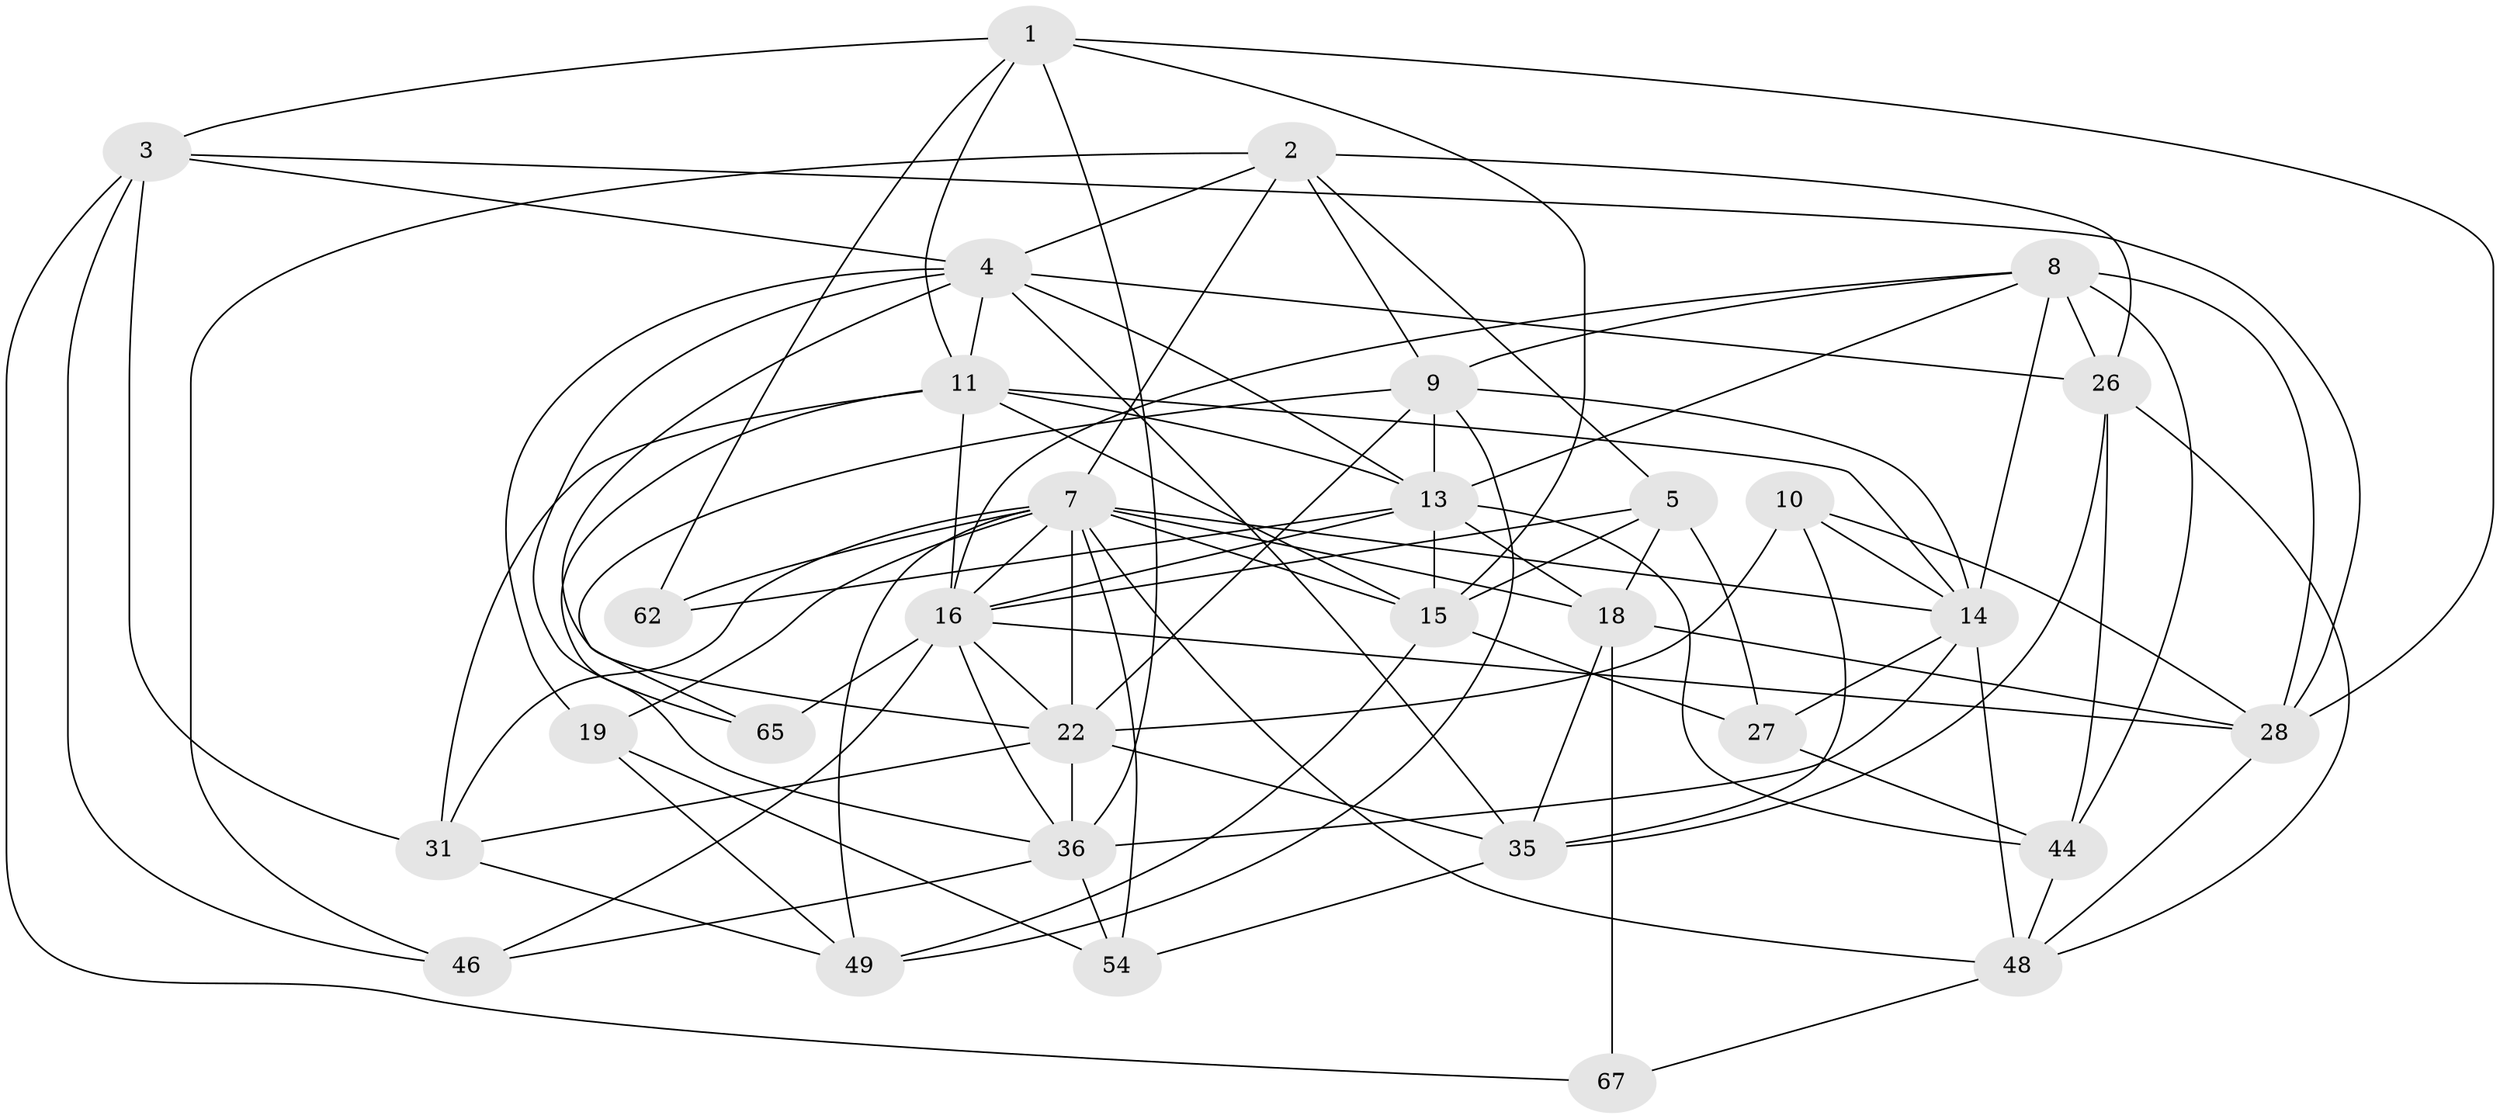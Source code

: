 // original degree distribution, {4: 1.0}
// Generated by graph-tools (version 1.1) at 2025/21/03/04/25 18:21:00]
// undirected, 31 vertices, 95 edges
graph export_dot {
graph [start="1"]
  node [color=gray90,style=filled];
  1 [super="+37"];
  2 [super="+6"];
  3 [super="+29"];
  4 [super="+32+25+60"];
  5 [super="+77+52"];
  7 [super="+47+30+12"];
  8 [super="+79+69"];
  9 [super="+20"];
  10;
  11 [super="+23+17"];
  13 [super="+53+41"];
  14 [super="+74+34"];
  15 [super="+66+39"];
  16 [super="+63+21"];
  18 [super="+24"];
  19;
  22 [super="+43+64"];
  26 [super="+40"];
  27 [super="+70"];
  28 [super="+76+42"];
  31 [super="+38"];
  35 [super="+78"];
  36 [super="+50+59"];
  44 [super="+55"];
  46;
  48 [super="+58"];
  49 [super="+61"];
  54;
  62;
  65;
  67;
  1 -- 11;
  1 -- 15;
  1 -- 28;
  1 -- 3;
  1 -- 36;
  1 -- 62;
  2 -- 9;
  2 -- 4;
  2 -- 5;
  2 -- 46;
  2 -- 7;
  2 -- 26;
  3 -- 67;
  3 -- 28;
  3 -- 46;
  3 -- 31;
  3 -- 4;
  4 -- 26;
  4 -- 22;
  4 -- 35;
  4 -- 19;
  4 -- 13;
  4 -- 65;
  4 -- 11 [weight=2];
  5 -- 18 [weight=2];
  5 -- 27 [weight=2];
  5 -- 16 [weight=2];
  5 -- 15;
  7 -- 49 [weight=2];
  7 -- 22;
  7 -- 15 [weight=2];
  7 -- 19;
  7 -- 54;
  7 -- 62;
  7 -- 14;
  7 -- 31;
  7 -- 16;
  7 -- 48;
  7 -- 18;
  8 -- 9;
  8 -- 16;
  8 -- 28 [weight=2];
  8 -- 13;
  8 -- 44;
  8 -- 26;
  8 -- 14;
  9 -- 49;
  9 -- 65;
  9 -- 22;
  9 -- 13;
  9 -- 14 [weight=2];
  10 -- 35;
  10 -- 28;
  10 -- 22;
  10 -- 14;
  11 -- 31 [weight=2];
  11 -- 14;
  11 -- 16;
  11 -- 36;
  11 -- 13;
  11 -- 15;
  13 -- 62 [weight=2];
  13 -- 15;
  13 -- 44;
  13 -- 16;
  13 -- 18;
  14 -- 27;
  14 -- 48;
  14 -- 36 [weight=2];
  15 -- 27;
  15 -- 49;
  16 -- 46;
  16 -- 65 [weight=2];
  16 -- 22;
  16 -- 28;
  16 -- 36;
  18 -- 67 [weight=2];
  18 -- 28;
  18 -- 35;
  19 -- 49;
  19 -- 54;
  22 -- 36;
  22 -- 35;
  22 -- 31;
  26 -- 48;
  26 -- 44;
  26 -- 35;
  27 -- 44 [weight=2];
  28 -- 48;
  31 -- 49;
  35 -- 54;
  36 -- 46;
  36 -- 54;
  44 -- 48;
  48 -- 67;
}
